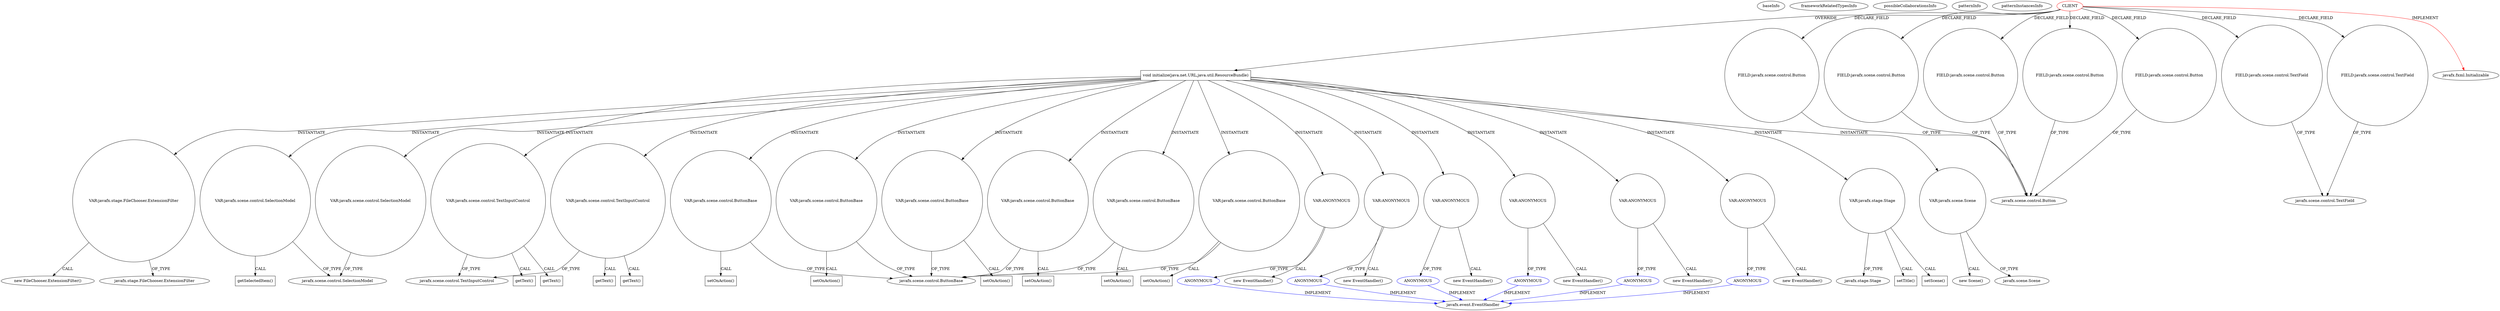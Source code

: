 digraph {
baseInfo[graphId=1589,category="pattern",isAnonymous=false,possibleRelation=true]
frameworkRelatedTypesInfo[0="javafx.fxml.Initializable"]
possibleCollaborationsInfo[0="1589~INSTANTIATION-OVERRIDING_METHOD_DECLARATION-~javafx.fxml.Initializable ~javafx.event.EventHandler ~false~true",1="1589~INSTANTIATION-OVERRIDING_METHOD_DECLARATION-~javafx.fxml.Initializable ~javafx.event.EventHandler ~false~true",2="1589~INSTANTIATION-OVERRIDING_METHOD_DECLARATION-~javafx.fxml.Initializable ~javafx.event.EventHandler ~false~true",3="1589~INSTANTIATION-OVERRIDING_METHOD_DECLARATION-~javafx.fxml.Initializable ~javafx.event.EventHandler ~false~true",4="1589~INSTANTIATION-OVERRIDING_METHOD_DECLARATION-~javafx.fxml.Initializable ~javafx.event.EventHandler ~false~true",5="1589~INSTANTIATION-OVERRIDING_METHOD_DECLARATION-~javafx.fxml.Initializable ~javafx.event.EventHandler ~false~true"]
patternInfo[frequency=2.0,patternRootClient=0]
patternInstancesInfo[0="novosga-painel-fx~/novosga-painel-fx/painel-fx-master/src/org/novosga/painel/client/ui/Controller.java~Controller~3787",1="crosswords-testEnvironment~/crosswords-testEnvironment/testEnvironment-master/src/GUI/MainController.java~MainController~2315"]
202[label="new FileChooser.ExtensionFilter()",vertexType="CONSTRUCTOR_CALL",isFrameworkType=false]
203[label="VAR:javafx.stage.FileChooser.ExtensionFilter",vertexType="VARIABLE_EXPRESION",isFrameworkType=false,shape=circle]
54[label="void initialize(java.net.URL,java.util.ResourceBundle)",vertexType="OVERRIDING_METHOD_DECLARATION",isFrameworkType=false,shape=box]
0[label="CLIENT",vertexType="ROOT_CLIENT_CLASS_DECLARATION",isFrameworkType=false,color=red]
38[label="FIELD:javafx.scene.control.Button",vertexType="FIELD_DECLARATION",isFrameworkType=false,shape=circle]
16[label="FIELD:javafx.scene.control.Button",vertexType="FIELD_DECLARATION",isFrameworkType=false,shape=circle]
2[label="FIELD:javafx.scene.control.Button",vertexType="FIELD_DECLARATION",isFrameworkType=false,shape=circle]
32[label="FIELD:javafx.scene.control.Button",vertexType="FIELD_DECLARATION",isFrameworkType=false,shape=circle]
44[label="FIELD:javafx.scene.control.Button",vertexType="FIELD_DECLARATION",isFrameworkType=false,shape=circle]
301[label="VAR:javafx.scene.control.SelectionModel",vertexType="VARIABLE_EXPRESION",isFrameworkType=false,shape=circle]
302[label="getSelectedItem()",vertexType="INSIDE_CALL",isFrameworkType=false,shape=box]
114[label="VAR:javafx.scene.control.SelectionModel",vertexType="VARIABLE_EXPRESION",isFrameworkType=false,shape=circle]
276[label="VAR:javafx.scene.control.TextInputControl",vertexType="VARIABLE_EXPRESION",isFrameworkType=false,shape=circle]
254[label="VAR:javafx.scene.control.TextInputControl",vertexType="VARIABLE_EXPRESION",isFrameworkType=false,shape=circle]
192[label="VAR:javafx.scene.control.ButtonBase",vertexType="VARIABLE_EXPRESION",isFrameworkType=false,shape=circle]
230[label="VAR:javafx.scene.control.ButtonBase",vertexType="VARIABLE_EXPRESION",isFrameworkType=false,shape=circle]
219[label="VAR:javafx.scene.control.ButtonBase",vertexType="VARIABLE_EXPRESION",isFrameworkType=false,shape=circle]
244[label="VAR:javafx.scene.control.ButtonBase",vertexType="VARIABLE_EXPRESION",isFrameworkType=false,shape=circle]
107[label="VAR:javafx.scene.control.ButtonBase",vertexType="VARIABLE_EXPRESION",isFrameworkType=false,shape=circle]
294[label="VAR:javafx.scene.control.ButtonBase",vertexType="VARIABLE_EXPRESION",isFrameworkType=false,shape=circle]
218[label="javafx.scene.control.TextInputControl",vertexType="FRAMEWORK_CLASS_TYPE",isFrameworkType=false]
50[label="FIELD:javafx.scene.control.TextField",vertexType="FIELD_DECLARATION",isFrameworkType=false,shape=circle]
18[label="FIELD:javafx.scene.control.TextField",vertexType="FIELD_DECLARATION",isFrameworkType=false,shape=circle]
248[label="VAR:ANONYMOUS",vertexType="VARIABLE_EXPRESION",isFrameworkType=false,shape=circle]
234[label="VAR:ANONYMOUS",vertexType="VARIABLE_EXPRESION",isFrameworkType=false,shape=circle]
223[label="VAR:ANONYMOUS",vertexType="VARIABLE_EXPRESION",isFrameworkType=false,shape=circle]
298[label="VAR:ANONYMOUS",vertexType="VARIABLE_EXPRESION",isFrameworkType=false,shape=circle]
111[label="VAR:ANONYMOUS",vertexType="VARIABLE_EXPRESION",isFrameworkType=false,shape=circle]
196[label="VAR:ANONYMOUS",vertexType="VARIABLE_EXPRESION",isFrameworkType=false,shape=circle]
1[label="javafx.fxml.Initializable",vertexType="FRAMEWORK_INTERFACE_TYPE",isFrameworkType=false]
120[label="VAR:javafx.stage.Stage",vertexType="VARIABLE_EXPRESION",isFrameworkType=false,shape=circle]
121[label="javafx.stage.Stage",vertexType="FRAMEWORK_CLASS_TYPE",isFrameworkType=false]
9[label="javafx.scene.control.TextField",vertexType="FRAMEWORK_CLASS_TYPE",isFrameworkType=false]
249[label="ANONYMOUS",vertexType="REFERENCE_ANONYMOUS_DECLARATION",isFrameworkType=false,color=blue]
299[label="ANONYMOUS",vertexType="REFERENCE_ANONYMOUS_DECLARATION",isFrameworkType=false,color=blue]
197[label="ANONYMOUS",vertexType="REFERENCE_ANONYMOUS_DECLARATION",isFrameworkType=false,color=blue]
235[label="ANONYMOUS",vertexType="REFERENCE_ANONYMOUS_DECLARATION",isFrameworkType=false,color=blue]
224[label="ANONYMOUS",vertexType="REFERENCE_ANONYMOUS_DECLARATION",isFrameworkType=false,color=blue]
112[label="ANONYMOUS",vertexType="REFERENCE_ANONYMOUS_DECLARATION",isFrameworkType=false,color=blue]
195[label="new EventHandler()",vertexType="CONSTRUCTOR_CALL",isFrameworkType=false]
110[label="new EventHandler()",vertexType="CONSTRUCTOR_CALL",isFrameworkType=false]
297[label="new EventHandler()",vertexType="CONSTRUCTOR_CALL",isFrameworkType=false]
222[label="new EventHandler()",vertexType="CONSTRUCTOR_CALL",isFrameworkType=false]
233[label="new EventHandler()",vertexType="CONSTRUCTOR_CALL",isFrameworkType=false]
247[label="new EventHandler()",vertexType="CONSTRUCTOR_CALL",isFrameworkType=false]
116[label="javafx.scene.control.SelectionModel",vertexType="FRAMEWORK_CLASS_TYPE",isFrameworkType=false]
113[label="javafx.event.EventHandler",vertexType="FRAMEWORK_INTERFACE_TYPE",isFrameworkType=false]
204[label="javafx.stage.FileChooser.ExtensionFilter",vertexType="FRAMEWORK_CLASS_TYPE",isFrameworkType=false]
109[label="javafx.scene.control.ButtonBase",vertexType="FRAMEWORK_CLASS_TYPE",isFrameworkType=false]
3[label="javafx.scene.control.Button",vertexType="FRAMEWORK_CLASS_TYPE",isFrameworkType=false]
284[label="setTitle()",vertexType="INSIDE_CALL",isFrameworkType=false,shape=box]
255[label="getText()",vertexType="INSIDE_CALL",isFrameworkType=false,shape=box]
280[label="getText()",vertexType="INSIDE_CALL",isFrameworkType=false,shape=box]
277[label="getText()",vertexType="INSIDE_CALL",isFrameworkType=false,shape=box]
268[label="getText()",vertexType="INSIDE_CALL",isFrameworkType=false,shape=box]
290[label="VAR:javafx.scene.Scene",vertexType="VARIABLE_EXPRESION",isFrameworkType=false,shape=circle]
289[label="new Scene()",vertexType="CONSTRUCTOR_CALL",isFrameworkType=false]
313[label="setScene()",vertexType="INSIDE_CALL",isFrameworkType=false,shape=box]
177[label="javafx.scene.Scene",vertexType="FRAMEWORK_CLASS_TYPE",isFrameworkType=false]
245[label="setOnAction()",vertexType="INSIDE_CALL",isFrameworkType=false,shape=box]
193[label="setOnAction()",vertexType="INSIDE_CALL",isFrameworkType=false,shape=box]
108[label="setOnAction()",vertexType="INSIDE_CALL",isFrameworkType=false,shape=box]
295[label="setOnAction()",vertexType="INSIDE_CALL",isFrameworkType=false,shape=box]
220[label="setOnAction()",vertexType="INSIDE_CALL",isFrameworkType=false,shape=box]
231[label="setOnAction()",vertexType="INSIDE_CALL",isFrameworkType=false,shape=box]
2->3[label="OF_TYPE"]
254->268[label="CALL"]
219->109[label="OF_TYPE"]
192->193[label="CALL"]
230->231[label="CALL"]
276->277[label="CALL"]
54->244[label="INSTANTIATE"]
54->114[label="INSTANTIATE"]
120->284[label="CALL"]
114->116[label="OF_TYPE"]
54->107[label="INSTANTIATE"]
54->111[label="INSTANTIATE"]
219->220[label="CALL"]
294->109[label="OF_TYPE"]
54->234[label="INSTANTIATE"]
107->108[label="CALL"]
38->3[label="OF_TYPE"]
203->204[label="OF_TYPE"]
299->113[label="IMPLEMENT",color=blue]
54->196[label="INSTANTIATE"]
107->109[label="OF_TYPE"]
301->116[label="OF_TYPE"]
298->299[label="OF_TYPE"]
0->18[label="DECLARE_FIELD"]
203->202[label="CALL"]
54->203[label="INSTANTIATE"]
54->223[label="INSTANTIATE"]
192->109[label="OF_TYPE"]
0->2[label="DECLARE_FIELD"]
54->290[label="INSTANTIATE"]
0->50[label="DECLARE_FIELD"]
0->32[label="DECLARE_FIELD"]
54->298[label="INSTANTIATE"]
294->295[label="CALL"]
111->110[label="CALL"]
223->222[label="CALL"]
249->113[label="IMPLEMENT",color=blue]
111->112[label="OF_TYPE"]
224->113[label="IMPLEMENT",color=blue]
54->276[label="INSTANTIATE"]
0->16[label="DECLARE_FIELD"]
244->109[label="OF_TYPE"]
290->289[label="CALL"]
290->177[label="OF_TYPE"]
32->3[label="OF_TYPE"]
120->121[label="OF_TYPE"]
54->120[label="INSTANTIATE"]
50->9[label="OF_TYPE"]
196->197[label="OF_TYPE"]
54->219[label="INSTANTIATE"]
230->109[label="OF_TYPE"]
235->113[label="IMPLEMENT",color=blue]
254->255[label="CALL"]
223->224[label="OF_TYPE"]
54->294[label="INSTANTIATE"]
276->280[label="CALL"]
54->301[label="INSTANTIATE"]
120->313[label="CALL"]
248->247[label="CALL"]
196->195[label="CALL"]
234->235[label="OF_TYPE"]
0->54[label="OVERRIDE"]
44->3[label="OF_TYPE"]
276->218[label="OF_TYPE"]
54->192[label="INSTANTIATE"]
16->3[label="OF_TYPE"]
54->230[label="INSTANTIATE"]
54->248[label="INSTANTIATE"]
234->233[label="CALL"]
254->218[label="OF_TYPE"]
244->245[label="CALL"]
248->249[label="OF_TYPE"]
54->254[label="INSTANTIATE"]
197->113[label="IMPLEMENT",color=blue]
0->44[label="DECLARE_FIELD"]
301->302[label="CALL"]
0->38[label="DECLARE_FIELD"]
112->113[label="IMPLEMENT",color=blue]
298->297[label="CALL"]
0->1[label="IMPLEMENT",color=red]
18->9[label="OF_TYPE"]
}
